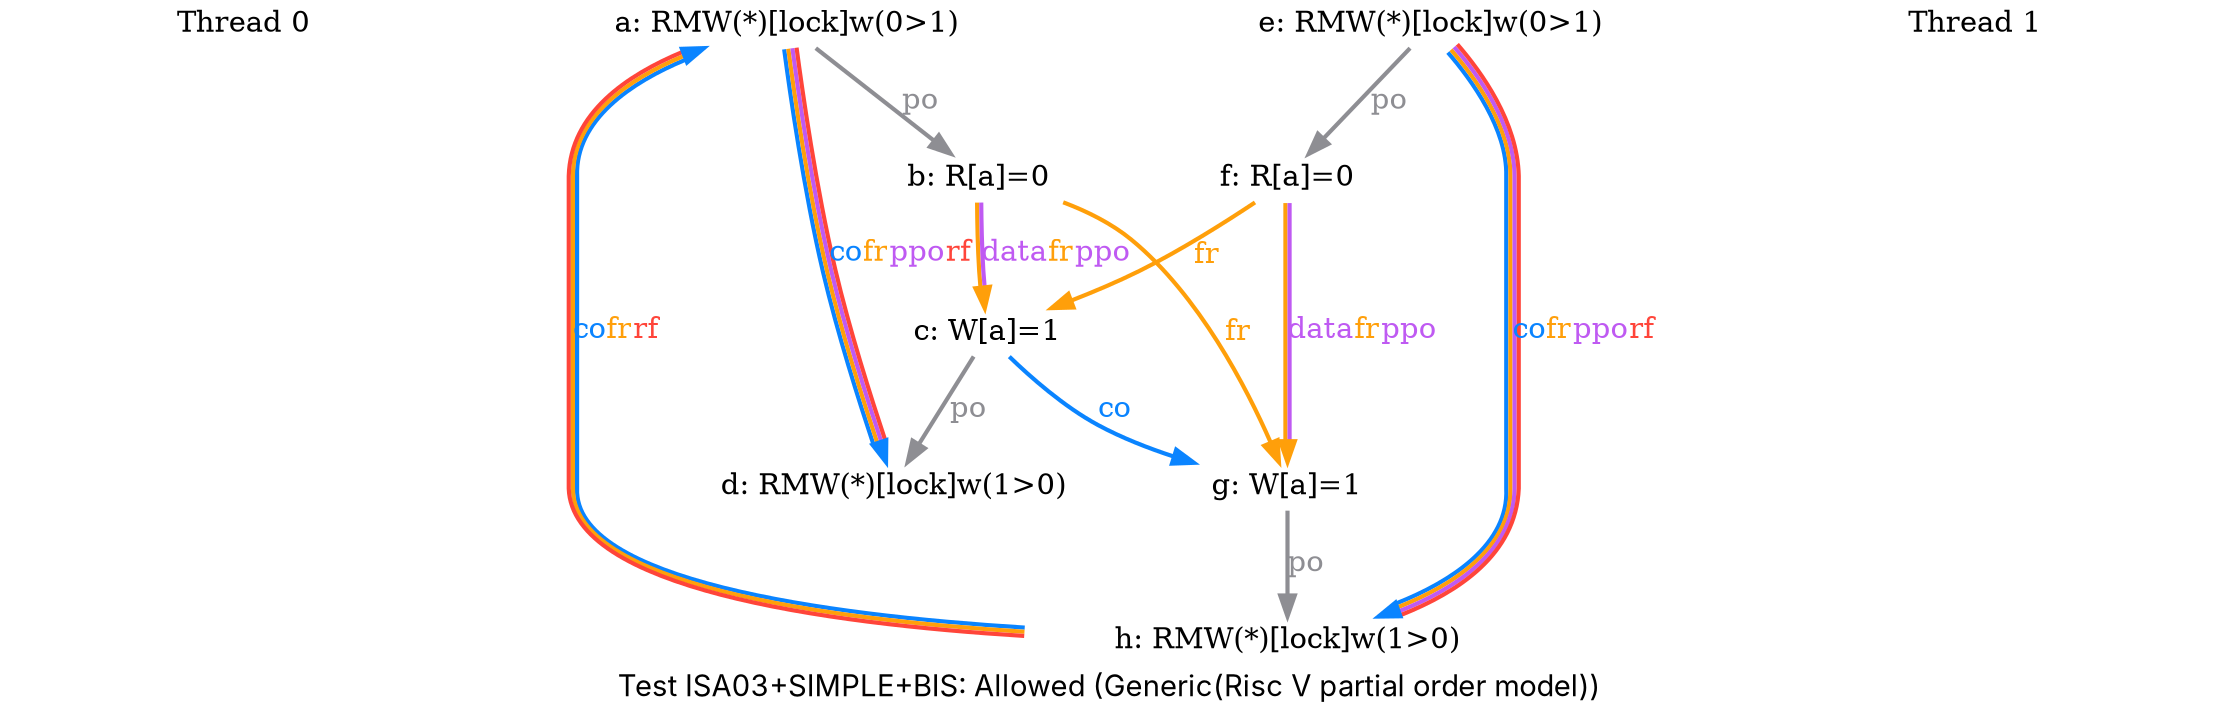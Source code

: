 digraph G {

splines=spline;
pad="0.000000";
fontname="SF Pro Display";

/* legend */
fontsize=14;
label="Test ISA03+SIMPLE+BIS: Allowed (Generic(Risc V partial order model))";


/* the unlocked events */
proc0_label_node [shape=none, fontsize=14, label="Thread 0", pos="1.000000,4.050000!", fixedsize=true, width=3.250000, height=0.281250]
eiid0 [label="a: RMW(*)[lock]w(0>1)", shape="none", fontsize=14, pos="1.000000,3.375000!", fixedsize="false", height="0.194444", width="3.500000"];
eiid1 [label="b: R[a]=0", shape="none", fontsize=14, pos="1.000000,2.250000!", fixedsize="false", height="0.194444", width="1.166667"];
eiid2 [label="c: W[a]=1", shape="none", fontsize=14, pos="1.000000,1.125000!", fixedsize="false", height="0.194444", width="1.166667"];
eiid3 [label="d: RMW(*)[lock]w(1>0)", shape="none", fontsize=14, pos="1.000000,0.000000!", fixedsize="false", height="0.194444", width="3.500000"];
proc1_label_node [shape=none, fontsize=14, label="Thread 1", pos="6.000000,4.050000!", fixedsize=true, width=3.250000, height=0.281250]
eiid4 [label="e: RMW(*)[lock]w(0>1)", shape="none", fontsize=14, pos="6.000000,3.375000!", fixedsize="false", height="0.194444", width="3.500000"];
eiid5 [label="f: R[a]=0", shape="none", fontsize=14, pos="6.000000,2.250000!", fixedsize="false", height="0.194444", width="1.166667"];
eiid6 [label="g: W[a]=1", shape="none", fontsize=14, pos="6.000000,1.125000!", fixedsize="false", height="0.194444", width="1.166667"];
eiid7 [label="h: RMW(*)[lock]w(1>0)", shape="none", fontsize=14, pos="6.000000,0.000000!", fixedsize="false", height="0.194444", width="3.500000"];

/* the intra_causality_data edges */


/* the intra_causality_control edges */

/* the poi edges */
/* the rfmap edges */


/* The viewed-before edges */
eiid0 -> eiid1 [label=<<font color="#8E8E93">po</font>>, color="#8E8E93", fontsize=14, penwidth="2.000000", arrowsize="1.000000"];
eiid0 -> eiid3 [label=<<font color="#0A84FF">co</font><font color="#FF9F0A">fr</font><font color="#BF5AF2">ppo</font><font color="#FF453A">rf</font>>, color="#0A84FF:#FF9F0A:#BF5AF2:#FF453A", fontsize=14, penwidth="2.000000", arrowsize="1.000000"];
eiid1 -> eiid2 [label=<<font color="#BF5AF2">data</font><font color="#FF9F0A">fr</font><font color="#BF5AF2">ppo</font>>, color="#FF9F0A:#BF5AF2", fontsize=14, penwidth="2.000000", arrowsize="1.000000"];
eiid1 -> eiid6 [label=<<font color="#FF9F0A">fr</font>>, color="#FF9F0A", fontsize=14, penwidth="2.000000", arrowsize="1.000000"];
eiid2 -> eiid3 [label=<<font color="#8E8E93">po</font>>, color="#8E8E93", fontsize=14, penwidth="2.000000", arrowsize="1.000000"];
eiid2 -> eiid6 [label=<<font color="#0A84FF">co</font>>, color="#0A84FF", fontsize=14, penwidth="2.000000", arrowsize="1.000000"];
eiid4 -> eiid5 [label=<<font color="#8E8E93">po</font>>, color="#8E8E93", fontsize=14, penwidth="2.000000", arrowsize="1.000000"];
eiid4 -> eiid7 [label=<<font color="#0A84FF">co</font><font color="#FF9F0A">fr</font><font color="#BF5AF2">ppo</font><font color="#FF453A">rf</font>>, color="#0A84FF:#FF9F0A:#BF5AF2:#FF453A", fontsize=14, penwidth="2.000000", arrowsize="1.000000"];
eiid5 -> eiid2 [label=<<font color="#FF9F0A">fr</font>>, color="#FF9F0A", fontsize=14, penwidth="2.000000", arrowsize="1.000000"];
eiid5 -> eiid6 [label=<<font color="#BF5AF2">data</font><font color="#FF9F0A">fr</font><font color="#BF5AF2">ppo</font>>, color="#FF9F0A:#BF5AF2", fontsize=14, penwidth="2.000000", arrowsize="1.000000"];
eiid6 -> eiid7 [label=<<font color="#8E8E93">po</font>>, color="#8E8E93", fontsize=14, penwidth="2.000000", arrowsize="1.000000"];
eiid7 -> eiid0 [label=<<font color="#0A84FF">co</font><font color="#FF9F0A">fr</font><font color="#FF453A">rf</font>>, color="#0A84FF:#FF9F0A:#FF453A", fontsize=14, penwidth="2.000000", arrowsize="1.000000"];
}
